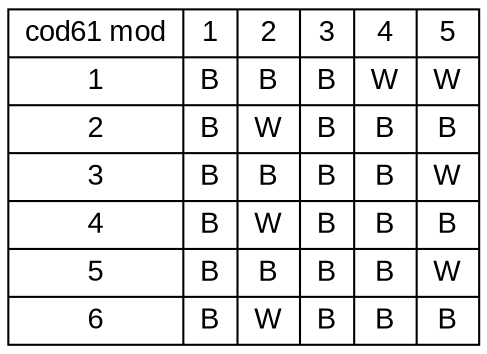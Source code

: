 digraph G {node [fontname="Arial"];node_A [shape=record    label="{cod61 mod |1|2|3|4|5|6}|{1|B|B|B|B|B|B}|{2|B|W|B|W|B|W}|{3|B|B|B|B|B|B}|{4|W|B|B|B|B|B}|{5|W|B|W|B|W|B}"];} 